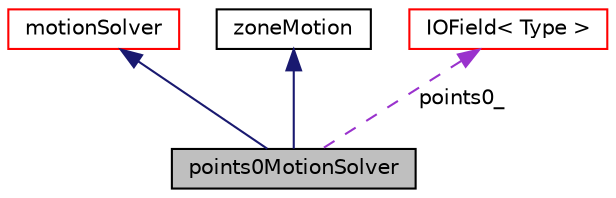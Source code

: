 digraph "points0MotionSolver"
{
  bgcolor="transparent";
  edge [fontname="Helvetica",fontsize="10",labelfontname="Helvetica",labelfontsize="10"];
  node [fontname="Helvetica",fontsize="10",shape=record];
  Node1 [label="points0MotionSolver",height=0.2,width=0.4,color="black", fillcolor="grey75", style="filled" fontcolor="black"];
  Node2 -> Node1 [dir="back",color="midnightblue",fontsize="10",style="solid",fontname="Helvetica"];
  Node2 [label="motionSolver",height=0.2,width=0.4,color="red",URL="$classFoam_1_1motionSolver.html",tooltip="Virtual base class for mesh motion solver. "];
  Node3 -> Node1 [dir="back",color="midnightblue",fontsize="10",style="solid",fontname="Helvetica"];
  Node3 [label="zoneMotion",height=0.2,width=0.4,color="black",URL="$classFoam_1_1zoneMotion.html"];
  Node4 -> Node1 [dir="back",color="darkorchid3",fontsize="10",style="dashed",label=" points0_" ,fontname="Helvetica"];
  Node4 [label="IOField\< Type \>",height=0.2,width=0.4,color="red",URL="$classFoam_1_1IOField.html",tooltip="A primitive field of type &lt;T&gt; with automated input and output. "];
}
